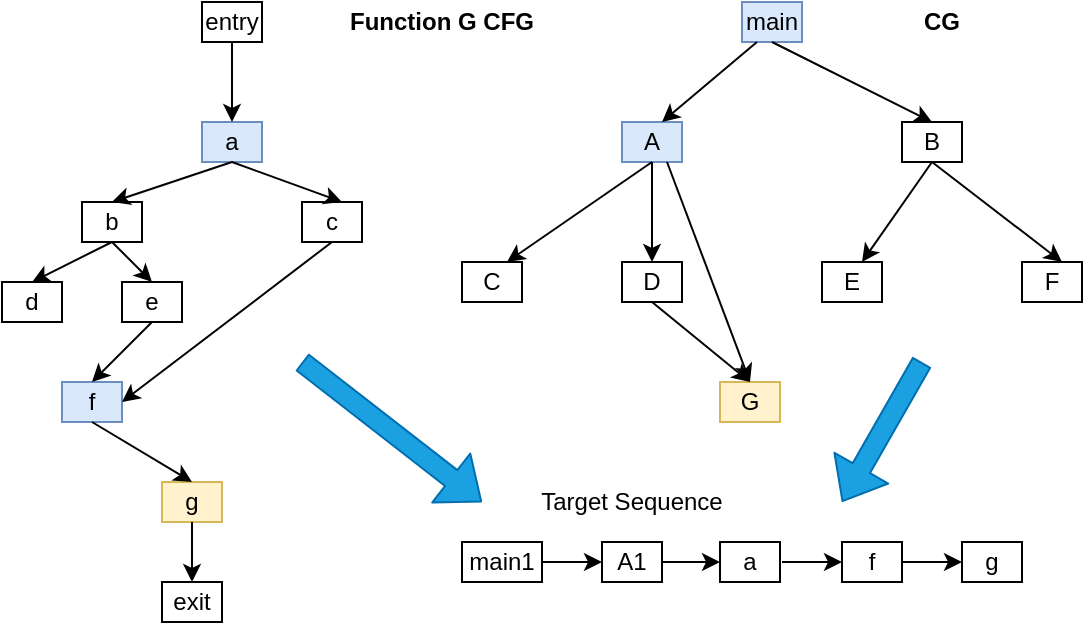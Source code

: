 <mxfile version="14.7.3" type="github">
  <diagram id="c43xZAE3Vjhdf0p7inSZ" name="Page-1">
    <mxGraphModel dx="1038" dy="548" grid="1" gridSize="10" guides="1" tooltips="1" connect="1" arrows="1" fold="1" page="1" pageScale="1" pageWidth="827" pageHeight="1169" math="0" shadow="0">
      <root>
        <mxCell id="0" />
        <mxCell id="1" parent="0" />
        <mxCell id="x4hKiG_jA6550UAF2UbZ-1" value="entry" style="rounded=0;whiteSpace=wrap;html=1;" vertex="1" parent="1">
          <mxGeometry x="140" y="80" width="30" height="20" as="geometry" />
        </mxCell>
        <mxCell id="x4hKiG_jA6550UAF2UbZ-9" value="c" style="rounded=0;whiteSpace=wrap;html=1;" vertex="1" parent="1">
          <mxGeometry x="190" y="180" width="30" height="20" as="geometry" />
        </mxCell>
        <mxCell id="x4hKiG_jA6550UAF2UbZ-10" value="a" style="rounded=0;whiteSpace=wrap;html=1;fillColor=#dae8fc;strokeColor=#6c8ebf;" vertex="1" parent="1">
          <mxGeometry x="140" y="140" width="30" height="20" as="geometry" />
        </mxCell>
        <mxCell id="x4hKiG_jA6550UAF2UbZ-12" value="b" style="rounded=0;whiteSpace=wrap;html=1;" vertex="1" parent="1">
          <mxGeometry x="80" y="180" width="30" height="20" as="geometry" />
        </mxCell>
        <mxCell id="x4hKiG_jA6550UAF2UbZ-14" value="e" style="rounded=0;whiteSpace=wrap;html=1;" vertex="1" parent="1">
          <mxGeometry x="100" y="220" width="30" height="20" as="geometry" />
        </mxCell>
        <mxCell id="x4hKiG_jA6550UAF2UbZ-15" value="d" style="rounded=0;whiteSpace=wrap;html=1;" vertex="1" parent="1">
          <mxGeometry x="40" y="220" width="30" height="20" as="geometry" />
        </mxCell>
        <mxCell id="x4hKiG_jA6550UAF2UbZ-16" value="f" style="rounded=0;whiteSpace=wrap;html=1;fillColor=#dae8fc;strokeColor=#6c8ebf;" vertex="1" parent="1">
          <mxGeometry x="70" y="270" width="30" height="20" as="geometry" />
        </mxCell>
        <mxCell id="x4hKiG_jA6550UAF2UbZ-17" value="main1" style="rounded=0;whiteSpace=wrap;html=1;" vertex="1" parent="1">
          <mxGeometry x="270" y="350" width="40" height="20" as="geometry" />
        </mxCell>
        <mxCell id="x4hKiG_jA6550UAF2UbZ-18" value="g" style="rounded=0;whiteSpace=wrap;html=1;fillColor=#fff2cc;strokeColor=#d6b656;" vertex="1" parent="1">
          <mxGeometry x="120" y="320" width="30" height="20" as="geometry" />
        </mxCell>
        <mxCell id="x4hKiG_jA6550UAF2UbZ-20" value="" style="endArrow=classic;html=1;exitX=0.5;exitY=1;exitDx=0;exitDy=0;entryX=1;entryY=0.5;entryDx=0;entryDy=0;" edge="1" parent="1" source="x4hKiG_jA6550UAF2UbZ-9" target="x4hKiG_jA6550UAF2UbZ-16">
          <mxGeometry width="50" height="50" relative="1" as="geometry">
            <mxPoint x="150" y="280" as="sourcePoint" />
            <mxPoint x="200" y="230" as="targetPoint" />
          </mxGeometry>
        </mxCell>
        <mxCell id="x4hKiG_jA6550UAF2UbZ-21" value="" style="endArrow=classic;html=1;exitX=0.5;exitY=1;exitDx=0;exitDy=0;entryX=0.5;entryY=0;entryDx=0;entryDy=0;" edge="1" parent="1" source="x4hKiG_jA6550UAF2UbZ-1" target="x4hKiG_jA6550UAF2UbZ-10">
          <mxGeometry width="50" height="50" relative="1" as="geometry">
            <mxPoint x="390" y="310" as="sourcePoint" />
            <mxPoint x="440" y="260" as="targetPoint" />
          </mxGeometry>
        </mxCell>
        <mxCell id="x4hKiG_jA6550UAF2UbZ-22" value="" style="endArrow=classic;html=1;exitX=0.5;exitY=1;exitDx=0;exitDy=0;entryX=0.5;entryY=0;entryDx=0;entryDy=0;" edge="1" parent="1" source="x4hKiG_jA6550UAF2UbZ-10" target="x4hKiG_jA6550UAF2UbZ-12">
          <mxGeometry width="50" height="50" relative="1" as="geometry">
            <mxPoint x="260" y="310" as="sourcePoint" />
            <mxPoint x="310" y="260" as="targetPoint" />
          </mxGeometry>
        </mxCell>
        <mxCell id="x4hKiG_jA6550UAF2UbZ-23" value="" style="endArrow=classic;html=1;exitX=0.5;exitY=1;exitDx=0;exitDy=0;" edge="1" parent="1" source="x4hKiG_jA6550UAF2UbZ-10">
          <mxGeometry width="50" height="50" relative="1" as="geometry">
            <mxPoint x="230" y="330" as="sourcePoint" />
            <mxPoint x="210" y="180" as="targetPoint" />
          </mxGeometry>
        </mxCell>
        <mxCell id="x4hKiG_jA6550UAF2UbZ-24" value="" style="endArrow=classic;html=1;exitX=0.5;exitY=1;exitDx=0;exitDy=0;entryX=0.5;entryY=0;entryDx=0;entryDy=0;" edge="1" parent="1" source="x4hKiG_jA6550UAF2UbZ-12" target="x4hKiG_jA6550UAF2UbZ-15">
          <mxGeometry width="50" height="50" relative="1" as="geometry">
            <mxPoint x="390" y="310" as="sourcePoint" />
            <mxPoint x="440" y="260" as="targetPoint" />
          </mxGeometry>
        </mxCell>
        <mxCell id="x4hKiG_jA6550UAF2UbZ-25" value="" style="endArrow=classic;html=1;exitX=0.5;exitY=1;exitDx=0;exitDy=0;entryX=0.5;entryY=0;entryDx=0;entryDy=0;" edge="1" parent="1" source="x4hKiG_jA6550UAF2UbZ-12" target="x4hKiG_jA6550UAF2UbZ-14">
          <mxGeometry width="50" height="50" relative="1" as="geometry">
            <mxPoint x="270" y="330" as="sourcePoint" />
            <mxPoint x="320" y="280" as="targetPoint" />
          </mxGeometry>
        </mxCell>
        <mxCell id="x4hKiG_jA6550UAF2UbZ-26" value="" style="endArrow=classic;html=1;exitX=0.5;exitY=1;exitDx=0;exitDy=0;entryX=0.5;entryY=0;entryDx=0;entryDy=0;" edge="1" parent="1" source="x4hKiG_jA6550UAF2UbZ-14" target="x4hKiG_jA6550UAF2UbZ-16">
          <mxGeometry width="50" height="50" relative="1" as="geometry">
            <mxPoint x="200" y="410" as="sourcePoint" />
            <mxPoint x="250" y="360" as="targetPoint" />
          </mxGeometry>
        </mxCell>
        <mxCell id="x4hKiG_jA6550UAF2UbZ-27" value="" style="endArrow=classic;html=1;exitX=0.5;exitY=1;exitDx=0;exitDy=0;entryX=0.5;entryY=0;entryDx=0;entryDy=0;" edge="1" parent="1" source="x4hKiG_jA6550UAF2UbZ-16" target="x4hKiG_jA6550UAF2UbZ-18">
          <mxGeometry width="50" height="50" relative="1" as="geometry">
            <mxPoint x="390" y="310" as="sourcePoint" />
            <mxPoint x="140" y="320" as="targetPoint" />
          </mxGeometry>
        </mxCell>
        <mxCell id="x4hKiG_jA6550UAF2UbZ-29" value="exit" style="rounded=0;whiteSpace=wrap;html=1;" vertex="1" parent="1">
          <mxGeometry x="120" y="370" width="30" height="20" as="geometry" />
        </mxCell>
        <mxCell id="x4hKiG_jA6550UAF2UbZ-30" value="" style="endArrow=classic;html=1;exitX=0.5;exitY=1;exitDx=0;exitDy=0;entryX=0.5;entryY=0;entryDx=0;entryDy=0;" edge="1" parent="1" source="x4hKiG_jA6550UAF2UbZ-18" target="x4hKiG_jA6550UAF2UbZ-29">
          <mxGeometry width="50" height="50" relative="1" as="geometry">
            <mxPoint x="390" y="310" as="sourcePoint" />
            <mxPoint x="440" y="260" as="targetPoint" />
          </mxGeometry>
        </mxCell>
        <mxCell id="x4hKiG_jA6550UAF2UbZ-31" value="main" style="rounded=0;whiteSpace=wrap;html=1;fillColor=#dae8fc;strokeColor=#6c8ebf;" vertex="1" parent="1">
          <mxGeometry x="410" y="80" width="30" height="20" as="geometry" />
        </mxCell>
        <mxCell id="x4hKiG_jA6550UAF2UbZ-32" value="G" style="rounded=0;whiteSpace=wrap;html=1;fillColor=#fff2cc;strokeColor=#d6b656;" vertex="1" parent="1">
          <mxGeometry x="399" y="270" width="30" height="20" as="geometry" />
        </mxCell>
        <mxCell id="x4hKiG_jA6550UAF2UbZ-33" value="A" style="rounded=0;whiteSpace=wrap;html=1;fillColor=#dae8fc;strokeColor=#6c8ebf;" vertex="1" parent="1">
          <mxGeometry x="350" y="140" width="30" height="20" as="geometry" />
        </mxCell>
        <mxCell id="x4hKiG_jA6550UAF2UbZ-35" value="B" style="rounded=0;whiteSpace=wrap;html=1;" vertex="1" parent="1">
          <mxGeometry x="490" y="140" width="30" height="20" as="geometry" />
        </mxCell>
        <mxCell id="x4hKiG_jA6550UAF2UbZ-36" value="D" style="rounded=0;whiteSpace=wrap;html=1;" vertex="1" parent="1">
          <mxGeometry x="350" y="210" width="30" height="20" as="geometry" />
        </mxCell>
        <mxCell id="x4hKiG_jA6550UAF2UbZ-37" value="E" style="rounded=0;whiteSpace=wrap;html=1;" vertex="1" parent="1">
          <mxGeometry x="450" y="210" width="30" height="20" as="geometry" />
        </mxCell>
        <mxCell id="x4hKiG_jA6550UAF2UbZ-38" value="C" style="rounded=0;whiteSpace=wrap;html=1;" vertex="1" parent="1">
          <mxGeometry x="270" y="210" width="30" height="20" as="geometry" />
        </mxCell>
        <mxCell id="x4hKiG_jA6550UAF2UbZ-39" value="F" style="rounded=0;whiteSpace=wrap;html=1;" vertex="1" parent="1">
          <mxGeometry x="550" y="210" width="30" height="20" as="geometry" />
        </mxCell>
        <mxCell id="x4hKiG_jA6550UAF2UbZ-43" value="" style="endArrow=classic;html=1;exitX=0.25;exitY=1;exitDx=0;exitDy=0;" edge="1" parent="1" source="x4hKiG_jA6550UAF2UbZ-31">
          <mxGeometry width="50" height="50" relative="1" as="geometry">
            <mxPoint x="290" y="470" as="sourcePoint" />
            <mxPoint x="370" y="140" as="targetPoint" />
          </mxGeometry>
        </mxCell>
        <mxCell id="x4hKiG_jA6550UAF2UbZ-45" value="" style="endArrow=classic;html=1;exitX=0.5;exitY=1;exitDx=0;exitDy=0;entryX=0.5;entryY=0;entryDx=0;entryDy=0;" edge="1" parent="1" source="x4hKiG_jA6550UAF2UbZ-31" target="x4hKiG_jA6550UAF2UbZ-35">
          <mxGeometry width="50" height="50" relative="1" as="geometry">
            <mxPoint x="410" y="420" as="sourcePoint" />
            <mxPoint x="460" y="370" as="targetPoint" />
          </mxGeometry>
        </mxCell>
        <mxCell id="x4hKiG_jA6550UAF2UbZ-46" value="" style="endArrow=classic;html=1;exitX=0.5;exitY=1;exitDx=0;exitDy=0;entryX=0.75;entryY=0;entryDx=0;entryDy=0;" edge="1" parent="1" source="x4hKiG_jA6550UAF2UbZ-33" target="x4hKiG_jA6550UAF2UbZ-38">
          <mxGeometry width="50" height="50" relative="1" as="geometry">
            <mxPoint x="340" y="470" as="sourcePoint" />
            <mxPoint x="390" y="420" as="targetPoint" />
          </mxGeometry>
        </mxCell>
        <mxCell id="x4hKiG_jA6550UAF2UbZ-47" value="" style="endArrow=classic;html=1;exitX=0.75;exitY=1;exitDx=0;exitDy=0;entryX=0.5;entryY=0;entryDx=0;entryDy=0;" edge="1" parent="1" source="x4hKiG_jA6550UAF2UbZ-33" target="x4hKiG_jA6550UAF2UbZ-32">
          <mxGeometry width="50" height="50" relative="1" as="geometry">
            <mxPoint x="410" y="440" as="sourcePoint" />
            <mxPoint x="460" y="390" as="targetPoint" />
          </mxGeometry>
        </mxCell>
        <mxCell id="x4hKiG_jA6550UAF2UbZ-48" value="" style="endArrow=classic;html=1;exitX=0.5;exitY=1;exitDx=0;exitDy=0;" edge="1" parent="1" source="x4hKiG_jA6550UAF2UbZ-35">
          <mxGeometry width="50" height="50" relative="1" as="geometry">
            <mxPoint x="390" y="310" as="sourcePoint" />
            <mxPoint x="470" y="210" as="targetPoint" />
          </mxGeometry>
        </mxCell>
        <mxCell id="x4hKiG_jA6550UAF2UbZ-51" value="" style="endArrow=classic;html=1;" edge="1" parent="1">
          <mxGeometry width="50" height="50" relative="1" as="geometry">
            <mxPoint x="365" y="160" as="sourcePoint" />
            <mxPoint x="365" y="210" as="targetPoint" />
          </mxGeometry>
        </mxCell>
        <mxCell id="x4hKiG_jA6550UAF2UbZ-52" value="" style="endArrow=classic;html=1;exitX=0.5;exitY=1;exitDx=0;exitDy=0;" edge="1" parent="1" source="x4hKiG_jA6550UAF2UbZ-35">
          <mxGeometry width="50" height="50" relative="1" as="geometry">
            <mxPoint x="390" y="310" as="sourcePoint" />
            <mxPoint x="570" y="210" as="targetPoint" />
          </mxGeometry>
        </mxCell>
        <mxCell id="x4hKiG_jA6550UAF2UbZ-54" value="" style="endArrow=classic;html=1;exitX=0.5;exitY=1;exitDx=0;exitDy=0;" edge="1" parent="1" source="x4hKiG_jA6550UAF2UbZ-36">
          <mxGeometry width="50" height="50" relative="1" as="geometry">
            <mxPoint x="399" y="350" as="sourcePoint" />
            <mxPoint x="414" y="270" as="targetPoint" />
          </mxGeometry>
        </mxCell>
        <mxCell id="x4hKiG_jA6550UAF2UbZ-55" value="A1" style="rounded=0;whiteSpace=wrap;html=1;" vertex="1" parent="1">
          <mxGeometry x="340" y="350" width="30" height="20" as="geometry" />
        </mxCell>
        <mxCell id="x4hKiG_jA6550UAF2UbZ-56" value="a" style="rounded=0;whiteSpace=wrap;html=1;" vertex="1" parent="1">
          <mxGeometry x="399" y="350" width="30" height="20" as="geometry" />
        </mxCell>
        <mxCell id="x4hKiG_jA6550UAF2UbZ-57" value="f" style="rounded=0;whiteSpace=wrap;html=1;" vertex="1" parent="1">
          <mxGeometry x="460" y="350" width="30" height="20" as="geometry" />
        </mxCell>
        <mxCell id="x4hKiG_jA6550UAF2UbZ-60" value="" style="endArrow=classic;html=1;exitX=1;exitY=0.5;exitDx=0;exitDy=0;entryX=0;entryY=0.5;entryDx=0;entryDy=0;" edge="1" parent="1" source="x4hKiG_jA6550UAF2UbZ-17" target="x4hKiG_jA6550UAF2UbZ-55">
          <mxGeometry width="50" height="50" relative="1" as="geometry">
            <mxPoint x="390" y="310" as="sourcePoint" />
            <mxPoint x="440" y="260" as="targetPoint" />
          </mxGeometry>
        </mxCell>
        <mxCell id="x4hKiG_jA6550UAF2UbZ-61" value="" style="endArrow=classic;html=1;exitX=1;exitY=0.5;exitDx=0;exitDy=0;entryX=0;entryY=0.5;entryDx=0;entryDy=0;" edge="1" parent="1" source="x4hKiG_jA6550UAF2UbZ-55" target="x4hKiG_jA6550UAF2UbZ-56">
          <mxGeometry width="50" height="50" relative="1" as="geometry">
            <mxPoint x="390" y="310" as="sourcePoint" />
            <mxPoint x="440" y="260" as="targetPoint" />
          </mxGeometry>
        </mxCell>
        <mxCell id="x4hKiG_jA6550UAF2UbZ-62" value="" style="endArrow=classic;html=1;entryX=0;entryY=0.5;entryDx=0;entryDy=0;" edge="1" parent="1" target="x4hKiG_jA6550UAF2UbZ-57">
          <mxGeometry width="50" height="50" relative="1" as="geometry">
            <mxPoint x="430" y="360" as="sourcePoint" />
            <mxPoint x="440" y="260" as="targetPoint" />
          </mxGeometry>
        </mxCell>
        <mxCell id="x4hKiG_jA6550UAF2UbZ-63" value="g" style="rounded=0;whiteSpace=wrap;html=1;" vertex="1" parent="1">
          <mxGeometry x="520" y="350" width="30" height="20" as="geometry" />
        </mxCell>
        <mxCell id="x4hKiG_jA6550UAF2UbZ-64" value="" style="endArrow=classic;html=1;exitX=1;exitY=0.5;exitDx=0;exitDy=0;entryX=0;entryY=0.5;entryDx=0;entryDy=0;" edge="1" parent="1" source="x4hKiG_jA6550UAF2UbZ-57" target="x4hKiG_jA6550UAF2UbZ-63">
          <mxGeometry width="50" height="50" relative="1" as="geometry">
            <mxPoint x="390" y="310" as="sourcePoint" />
            <mxPoint x="440" y="260" as="targetPoint" />
          </mxGeometry>
        </mxCell>
        <mxCell id="x4hKiG_jA6550UAF2UbZ-65" value="&lt;b&gt;Function G CFG&lt;/b&gt;" style="text;html=1;strokeColor=none;fillColor=none;align=center;verticalAlign=middle;whiteSpace=wrap;rounded=0;" vertex="1" parent="1">
          <mxGeometry x="200" y="80" width="120" height="20" as="geometry" />
        </mxCell>
        <mxCell id="x4hKiG_jA6550UAF2UbZ-66" value="&lt;b&gt;CG&lt;/b&gt;" style="text;html=1;strokeColor=none;fillColor=none;align=center;verticalAlign=middle;whiteSpace=wrap;rounded=0;" vertex="1" parent="1">
          <mxGeometry x="490" y="80" width="40" height="20" as="geometry" />
        </mxCell>
        <mxCell id="x4hKiG_jA6550UAF2UbZ-67" value="Target Sequence" style="text;html=1;strokeColor=none;fillColor=none;align=center;verticalAlign=middle;whiteSpace=wrap;rounded=0;" vertex="1" parent="1">
          <mxGeometry x="280" y="320" width="150" height="20" as="geometry" />
        </mxCell>
        <mxCell id="x4hKiG_jA6550UAF2UbZ-68" value="" style="shape=flexArrow;endArrow=classic;html=1;entryX=0;entryY=0.5;entryDx=0;entryDy=0;fillColor=#1ba1e2;strokeColor=#006EAF;" edge="1" parent="1" target="x4hKiG_jA6550UAF2UbZ-67">
          <mxGeometry width="50" height="50" relative="1" as="geometry">
            <mxPoint x="190" y="260" as="sourcePoint" />
            <mxPoint x="440" y="260" as="targetPoint" />
          </mxGeometry>
        </mxCell>
        <mxCell id="x4hKiG_jA6550UAF2UbZ-69" value="" style="shape=flexArrow;endArrow=classic;html=1;fillColor=#1ba1e2;strokeColor=#006EAF;" edge="1" parent="1">
          <mxGeometry width="50" height="50" relative="1" as="geometry">
            <mxPoint x="500" y="260" as="sourcePoint" />
            <mxPoint x="460" y="330" as="targetPoint" />
          </mxGeometry>
        </mxCell>
      </root>
    </mxGraphModel>
  </diagram>
</mxfile>
